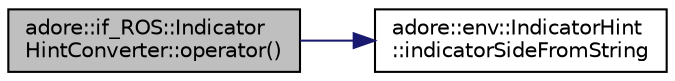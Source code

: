 digraph "adore::if_ROS::IndicatorHintConverter::operator()"
{
 // LATEX_PDF_SIZE
  edge [fontname="Helvetica",fontsize="10",labelfontname="Helvetica",labelfontsize="10"];
  node [fontname="Helvetica",fontsize="10",shape=record];
  rankdir="LR";
  Node1 [label="adore::if_ROS::Indicator\lHintConverter::operator()",height=0.2,width=0.4,color="black", fillcolor="grey75", style="filled", fontcolor="black",tooltip=" "];
  Node1 -> Node2 [color="midnightblue",fontsize="10",style="solid",fontname="Helvetica"];
  Node2 [label="adore::env::IndicatorHint\l::indicatorSideFromString",height=0.2,width=0.4,color="black", fillcolor="white", style="filled",URL="$structadore_1_1env_1_1IndicatorHint.html#a5038a011b2e9439e57d3718e7bbd84b0",tooltip=" "];
}
